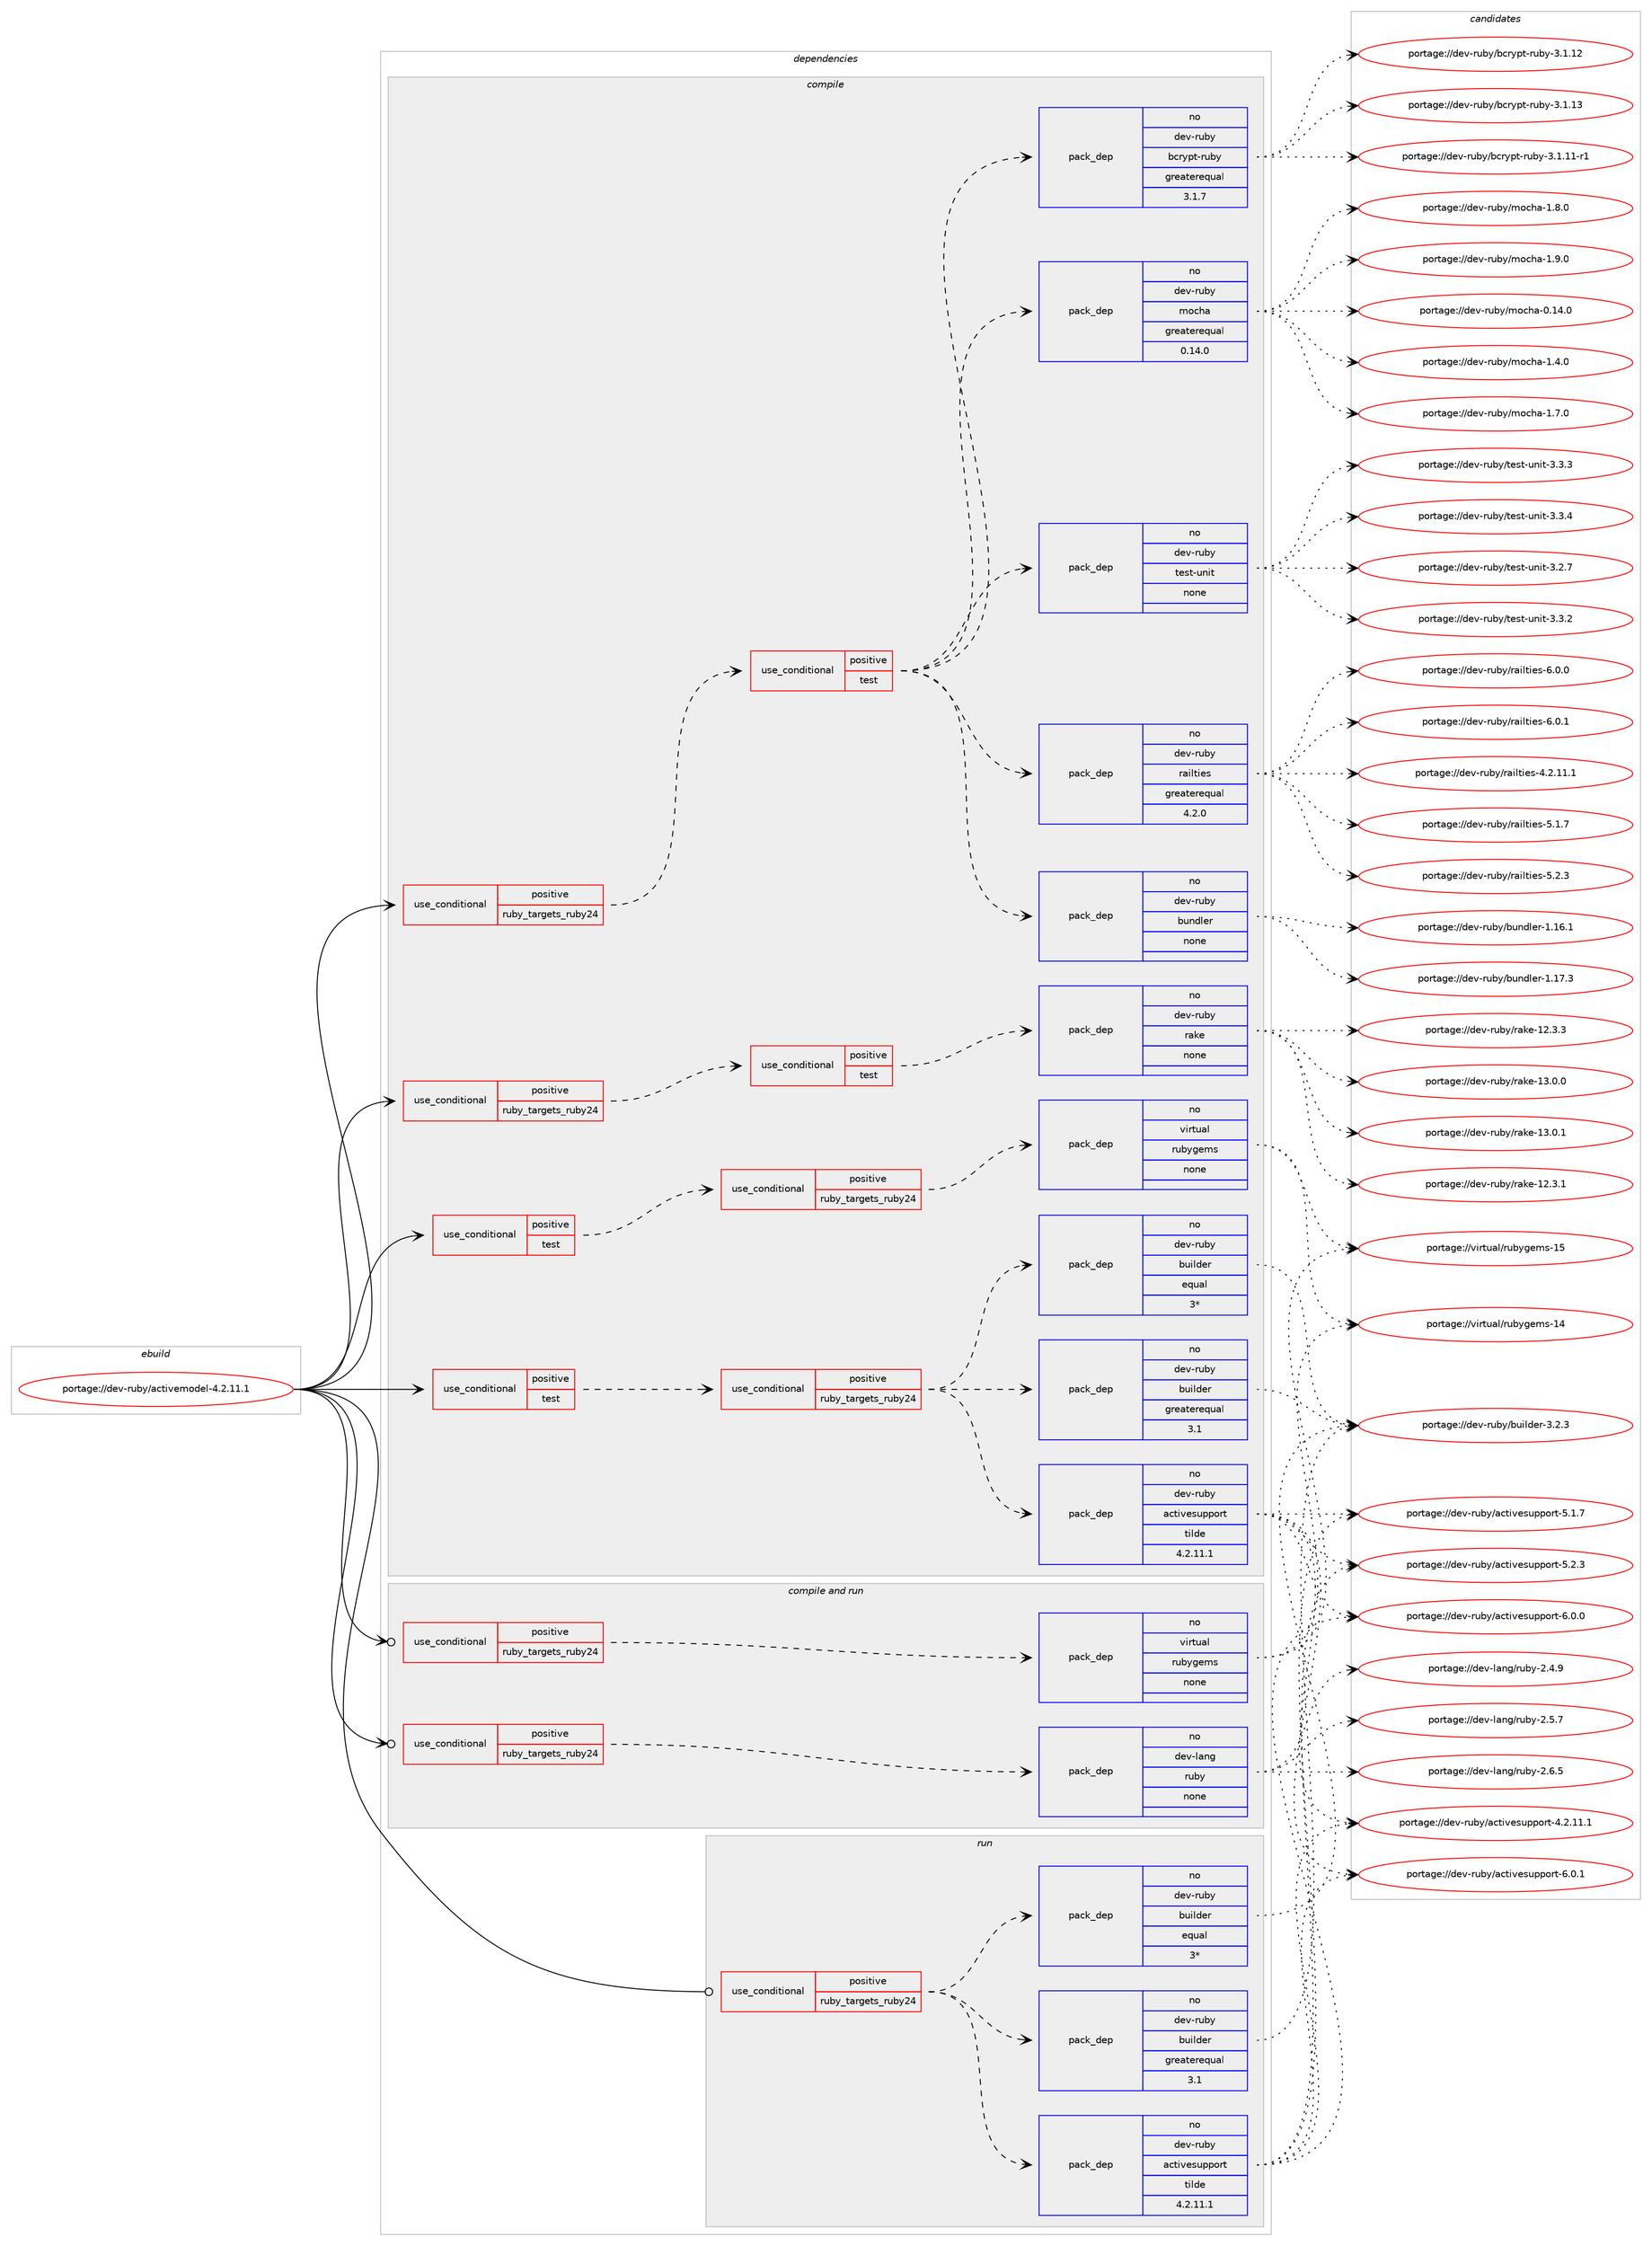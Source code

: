 digraph prolog {

# *************
# Graph options
# *************

newrank=true;
concentrate=true;
compound=true;
graph [rankdir=LR,fontname=Helvetica,fontsize=10,ranksep=1.5];#, ranksep=2.5, nodesep=0.2];
edge  [arrowhead=vee];
node  [fontname=Helvetica,fontsize=10];

# **********
# The ebuild
# **********

subgraph cluster_leftcol {
color=gray;
rank=same;
label=<<i>ebuild</i>>;
id [label="portage://dev-ruby/activemodel-4.2.11.1", color=red, width=4, href="../dev-ruby/activemodel-4.2.11.1.svg"];
}

# ****************
# The dependencies
# ****************

subgraph cluster_midcol {
color=gray;
label=<<i>dependencies</i>>;
subgraph cluster_compile {
fillcolor="#eeeeee";
style=filled;
label=<<i>compile</i>>;
subgraph cond46455 {
dependency209877 [label=<<TABLE BORDER="0" CELLBORDER="1" CELLSPACING="0" CELLPADDING="4"><TR><TD ROWSPAN="3" CELLPADDING="10">use_conditional</TD></TR><TR><TD>positive</TD></TR><TR><TD>ruby_targets_ruby24</TD></TR></TABLE>>, shape=none, color=red];
subgraph cond46456 {
dependency209878 [label=<<TABLE BORDER="0" CELLBORDER="1" CELLSPACING="0" CELLPADDING="4"><TR><TD ROWSPAN="3" CELLPADDING="10">use_conditional</TD></TR><TR><TD>positive</TD></TR><TR><TD>test</TD></TR></TABLE>>, shape=none, color=red];
subgraph pack159984 {
dependency209879 [label=<<TABLE BORDER="0" CELLBORDER="1" CELLSPACING="0" CELLPADDING="4" WIDTH="220"><TR><TD ROWSPAN="6" CELLPADDING="30">pack_dep</TD></TR><TR><TD WIDTH="110">no</TD></TR><TR><TD>dev-ruby</TD></TR><TR><TD>bundler</TD></TR><TR><TD>none</TD></TR><TR><TD></TD></TR></TABLE>>, shape=none, color=blue];
}
dependency209878:e -> dependency209879:w [weight=20,style="dashed",arrowhead="vee"];
subgraph pack159985 {
dependency209880 [label=<<TABLE BORDER="0" CELLBORDER="1" CELLSPACING="0" CELLPADDING="4" WIDTH="220"><TR><TD ROWSPAN="6" CELLPADDING="30">pack_dep</TD></TR><TR><TD WIDTH="110">no</TD></TR><TR><TD>dev-ruby</TD></TR><TR><TD>railties</TD></TR><TR><TD>greaterequal</TD></TR><TR><TD>4.2.0</TD></TR></TABLE>>, shape=none, color=blue];
}
dependency209878:e -> dependency209880:w [weight=20,style="dashed",arrowhead="vee"];
subgraph pack159986 {
dependency209881 [label=<<TABLE BORDER="0" CELLBORDER="1" CELLSPACING="0" CELLPADDING="4" WIDTH="220"><TR><TD ROWSPAN="6" CELLPADDING="30">pack_dep</TD></TR><TR><TD WIDTH="110">no</TD></TR><TR><TD>dev-ruby</TD></TR><TR><TD>test-unit</TD></TR><TR><TD>none</TD></TR><TR><TD></TD></TR></TABLE>>, shape=none, color=blue];
}
dependency209878:e -> dependency209881:w [weight=20,style="dashed",arrowhead="vee"];
subgraph pack159987 {
dependency209882 [label=<<TABLE BORDER="0" CELLBORDER="1" CELLSPACING="0" CELLPADDING="4" WIDTH="220"><TR><TD ROWSPAN="6" CELLPADDING="30">pack_dep</TD></TR><TR><TD WIDTH="110">no</TD></TR><TR><TD>dev-ruby</TD></TR><TR><TD>mocha</TD></TR><TR><TD>greaterequal</TD></TR><TR><TD>0.14.0</TD></TR></TABLE>>, shape=none, color=blue];
}
dependency209878:e -> dependency209882:w [weight=20,style="dashed",arrowhead="vee"];
subgraph pack159988 {
dependency209883 [label=<<TABLE BORDER="0" CELLBORDER="1" CELLSPACING="0" CELLPADDING="4" WIDTH="220"><TR><TD ROWSPAN="6" CELLPADDING="30">pack_dep</TD></TR><TR><TD WIDTH="110">no</TD></TR><TR><TD>dev-ruby</TD></TR><TR><TD>bcrypt-ruby</TD></TR><TR><TD>greaterequal</TD></TR><TR><TD>3.1.7</TD></TR></TABLE>>, shape=none, color=blue];
}
dependency209878:e -> dependency209883:w [weight=20,style="dashed",arrowhead="vee"];
}
dependency209877:e -> dependency209878:w [weight=20,style="dashed",arrowhead="vee"];
}
id:e -> dependency209877:w [weight=20,style="solid",arrowhead="vee"];
subgraph cond46457 {
dependency209884 [label=<<TABLE BORDER="0" CELLBORDER="1" CELLSPACING="0" CELLPADDING="4"><TR><TD ROWSPAN="3" CELLPADDING="10">use_conditional</TD></TR><TR><TD>positive</TD></TR><TR><TD>ruby_targets_ruby24</TD></TR></TABLE>>, shape=none, color=red];
subgraph cond46458 {
dependency209885 [label=<<TABLE BORDER="0" CELLBORDER="1" CELLSPACING="0" CELLPADDING="4"><TR><TD ROWSPAN="3" CELLPADDING="10">use_conditional</TD></TR><TR><TD>positive</TD></TR><TR><TD>test</TD></TR></TABLE>>, shape=none, color=red];
subgraph pack159989 {
dependency209886 [label=<<TABLE BORDER="0" CELLBORDER="1" CELLSPACING="0" CELLPADDING="4" WIDTH="220"><TR><TD ROWSPAN="6" CELLPADDING="30">pack_dep</TD></TR><TR><TD WIDTH="110">no</TD></TR><TR><TD>dev-ruby</TD></TR><TR><TD>rake</TD></TR><TR><TD>none</TD></TR><TR><TD></TD></TR></TABLE>>, shape=none, color=blue];
}
dependency209885:e -> dependency209886:w [weight=20,style="dashed",arrowhead="vee"];
}
dependency209884:e -> dependency209885:w [weight=20,style="dashed",arrowhead="vee"];
}
id:e -> dependency209884:w [weight=20,style="solid",arrowhead="vee"];
subgraph cond46459 {
dependency209887 [label=<<TABLE BORDER="0" CELLBORDER="1" CELLSPACING="0" CELLPADDING="4"><TR><TD ROWSPAN="3" CELLPADDING="10">use_conditional</TD></TR><TR><TD>positive</TD></TR><TR><TD>test</TD></TR></TABLE>>, shape=none, color=red];
subgraph cond46460 {
dependency209888 [label=<<TABLE BORDER="0" CELLBORDER="1" CELLSPACING="0" CELLPADDING="4"><TR><TD ROWSPAN="3" CELLPADDING="10">use_conditional</TD></TR><TR><TD>positive</TD></TR><TR><TD>ruby_targets_ruby24</TD></TR></TABLE>>, shape=none, color=red];
subgraph pack159990 {
dependency209889 [label=<<TABLE BORDER="0" CELLBORDER="1" CELLSPACING="0" CELLPADDING="4" WIDTH="220"><TR><TD ROWSPAN="6" CELLPADDING="30">pack_dep</TD></TR><TR><TD WIDTH="110">no</TD></TR><TR><TD>dev-ruby</TD></TR><TR><TD>activesupport</TD></TR><TR><TD>tilde</TD></TR><TR><TD>4.2.11.1</TD></TR></TABLE>>, shape=none, color=blue];
}
dependency209888:e -> dependency209889:w [weight=20,style="dashed",arrowhead="vee"];
subgraph pack159991 {
dependency209890 [label=<<TABLE BORDER="0" CELLBORDER="1" CELLSPACING="0" CELLPADDING="4" WIDTH="220"><TR><TD ROWSPAN="6" CELLPADDING="30">pack_dep</TD></TR><TR><TD WIDTH="110">no</TD></TR><TR><TD>dev-ruby</TD></TR><TR><TD>builder</TD></TR><TR><TD>greaterequal</TD></TR><TR><TD>3.1</TD></TR></TABLE>>, shape=none, color=blue];
}
dependency209888:e -> dependency209890:w [weight=20,style="dashed",arrowhead="vee"];
subgraph pack159992 {
dependency209891 [label=<<TABLE BORDER="0" CELLBORDER="1" CELLSPACING="0" CELLPADDING="4" WIDTH="220"><TR><TD ROWSPAN="6" CELLPADDING="30">pack_dep</TD></TR><TR><TD WIDTH="110">no</TD></TR><TR><TD>dev-ruby</TD></TR><TR><TD>builder</TD></TR><TR><TD>equal</TD></TR><TR><TD>3*</TD></TR></TABLE>>, shape=none, color=blue];
}
dependency209888:e -> dependency209891:w [weight=20,style="dashed",arrowhead="vee"];
}
dependency209887:e -> dependency209888:w [weight=20,style="dashed",arrowhead="vee"];
}
id:e -> dependency209887:w [weight=20,style="solid",arrowhead="vee"];
subgraph cond46461 {
dependency209892 [label=<<TABLE BORDER="0" CELLBORDER="1" CELLSPACING="0" CELLPADDING="4"><TR><TD ROWSPAN="3" CELLPADDING="10">use_conditional</TD></TR><TR><TD>positive</TD></TR><TR><TD>test</TD></TR></TABLE>>, shape=none, color=red];
subgraph cond46462 {
dependency209893 [label=<<TABLE BORDER="0" CELLBORDER="1" CELLSPACING="0" CELLPADDING="4"><TR><TD ROWSPAN="3" CELLPADDING="10">use_conditional</TD></TR><TR><TD>positive</TD></TR><TR><TD>ruby_targets_ruby24</TD></TR></TABLE>>, shape=none, color=red];
subgraph pack159993 {
dependency209894 [label=<<TABLE BORDER="0" CELLBORDER="1" CELLSPACING="0" CELLPADDING="4" WIDTH="220"><TR><TD ROWSPAN="6" CELLPADDING="30">pack_dep</TD></TR><TR><TD WIDTH="110">no</TD></TR><TR><TD>virtual</TD></TR><TR><TD>rubygems</TD></TR><TR><TD>none</TD></TR><TR><TD></TD></TR></TABLE>>, shape=none, color=blue];
}
dependency209893:e -> dependency209894:w [weight=20,style="dashed",arrowhead="vee"];
}
dependency209892:e -> dependency209893:w [weight=20,style="dashed",arrowhead="vee"];
}
id:e -> dependency209892:w [weight=20,style="solid",arrowhead="vee"];
}
subgraph cluster_compileandrun {
fillcolor="#eeeeee";
style=filled;
label=<<i>compile and run</i>>;
subgraph cond46463 {
dependency209895 [label=<<TABLE BORDER="0" CELLBORDER="1" CELLSPACING="0" CELLPADDING="4"><TR><TD ROWSPAN="3" CELLPADDING="10">use_conditional</TD></TR><TR><TD>positive</TD></TR><TR><TD>ruby_targets_ruby24</TD></TR></TABLE>>, shape=none, color=red];
subgraph pack159994 {
dependency209896 [label=<<TABLE BORDER="0" CELLBORDER="1" CELLSPACING="0" CELLPADDING="4" WIDTH="220"><TR><TD ROWSPAN="6" CELLPADDING="30">pack_dep</TD></TR><TR><TD WIDTH="110">no</TD></TR><TR><TD>dev-lang</TD></TR><TR><TD>ruby</TD></TR><TR><TD>none</TD></TR><TR><TD></TD></TR></TABLE>>, shape=none, color=blue];
}
dependency209895:e -> dependency209896:w [weight=20,style="dashed",arrowhead="vee"];
}
id:e -> dependency209895:w [weight=20,style="solid",arrowhead="odotvee"];
subgraph cond46464 {
dependency209897 [label=<<TABLE BORDER="0" CELLBORDER="1" CELLSPACING="0" CELLPADDING="4"><TR><TD ROWSPAN="3" CELLPADDING="10">use_conditional</TD></TR><TR><TD>positive</TD></TR><TR><TD>ruby_targets_ruby24</TD></TR></TABLE>>, shape=none, color=red];
subgraph pack159995 {
dependency209898 [label=<<TABLE BORDER="0" CELLBORDER="1" CELLSPACING="0" CELLPADDING="4" WIDTH="220"><TR><TD ROWSPAN="6" CELLPADDING="30">pack_dep</TD></TR><TR><TD WIDTH="110">no</TD></TR><TR><TD>virtual</TD></TR><TR><TD>rubygems</TD></TR><TR><TD>none</TD></TR><TR><TD></TD></TR></TABLE>>, shape=none, color=blue];
}
dependency209897:e -> dependency209898:w [weight=20,style="dashed",arrowhead="vee"];
}
id:e -> dependency209897:w [weight=20,style="solid",arrowhead="odotvee"];
}
subgraph cluster_run {
fillcolor="#eeeeee";
style=filled;
label=<<i>run</i>>;
subgraph cond46465 {
dependency209899 [label=<<TABLE BORDER="0" CELLBORDER="1" CELLSPACING="0" CELLPADDING="4"><TR><TD ROWSPAN="3" CELLPADDING="10">use_conditional</TD></TR><TR><TD>positive</TD></TR><TR><TD>ruby_targets_ruby24</TD></TR></TABLE>>, shape=none, color=red];
subgraph pack159996 {
dependency209900 [label=<<TABLE BORDER="0" CELLBORDER="1" CELLSPACING="0" CELLPADDING="4" WIDTH="220"><TR><TD ROWSPAN="6" CELLPADDING="30">pack_dep</TD></TR><TR><TD WIDTH="110">no</TD></TR><TR><TD>dev-ruby</TD></TR><TR><TD>activesupport</TD></TR><TR><TD>tilde</TD></TR><TR><TD>4.2.11.1</TD></TR></TABLE>>, shape=none, color=blue];
}
dependency209899:e -> dependency209900:w [weight=20,style="dashed",arrowhead="vee"];
subgraph pack159997 {
dependency209901 [label=<<TABLE BORDER="0" CELLBORDER="1" CELLSPACING="0" CELLPADDING="4" WIDTH="220"><TR><TD ROWSPAN="6" CELLPADDING="30">pack_dep</TD></TR><TR><TD WIDTH="110">no</TD></TR><TR><TD>dev-ruby</TD></TR><TR><TD>builder</TD></TR><TR><TD>greaterequal</TD></TR><TR><TD>3.1</TD></TR></TABLE>>, shape=none, color=blue];
}
dependency209899:e -> dependency209901:w [weight=20,style="dashed",arrowhead="vee"];
subgraph pack159998 {
dependency209902 [label=<<TABLE BORDER="0" CELLBORDER="1" CELLSPACING="0" CELLPADDING="4" WIDTH="220"><TR><TD ROWSPAN="6" CELLPADDING="30">pack_dep</TD></TR><TR><TD WIDTH="110">no</TD></TR><TR><TD>dev-ruby</TD></TR><TR><TD>builder</TD></TR><TR><TD>equal</TD></TR><TR><TD>3*</TD></TR></TABLE>>, shape=none, color=blue];
}
dependency209899:e -> dependency209902:w [weight=20,style="dashed",arrowhead="vee"];
}
id:e -> dependency209899:w [weight=20,style="solid",arrowhead="odot"];
}
}

# **************
# The candidates
# **************

subgraph cluster_choices {
rank=same;
color=gray;
label=<<i>candidates</i>>;

subgraph choice159984 {
color=black;
nodesep=1;
choiceportage1001011184511411798121479811711010010810111445494649544649 [label="portage://dev-ruby/bundler-1.16.1", color=red, width=4,href="../dev-ruby/bundler-1.16.1.svg"];
choiceportage1001011184511411798121479811711010010810111445494649554651 [label="portage://dev-ruby/bundler-1.17.3", color=red, width=4,href="../dev-ruby/bundler-1.17.3.svg"];
dependency209879:e -> choiceportage1001011184511411798121479811711010010810111445494649544649:w [style=dotted,weight="100"];
dependency209879:e -> choiceportage1001011184511411798121479811711010010810111445494649554651:w [style=dotted,weight="100"];
}
subgraph choice159985 {
color=black;
nodesep=1;
choiceportage10010111845114117981214711497105108116105101115455246504649494649 [label="portage://dev-ruby/railties-4.2.11.1", color=red, width=4,href="../dev-ruby/railties-4.2.11.1.svg"];
choiceportage10010111845114117981214711497105108116105101115455346494655 [label="portage://dev-ruby/railties-5.1.7", color=red, width=4,href="../dev-ruby/railties-5.1.7.svg"];
choiceportage10010111845114117981214711497105108116105101115455346504651 [label="portage://dev-ruby/railties-5.2.3", color=red, width=4,href="../dev-ruby/railties-5.2.3.svg"];
choiceportage10010111845114117981214711497105108116105101115455446484648 [label="portage://dev-ruby/railties-6.0.0", color=red, width=4,href="../dev-ruby/railties-6.0.0.svg"];
choiceportage10010111845114117981214711497105108116105101115455446484649 [label="portage://dev-ruby/railties-6.0.1", color=red, width=4,href="../dev-ruby/railties-6.0.1.svg"];
dependency209880:e -> choiceportage10010111845114117981214711497105108116105101115455246504649494649:w [style=dotted,weight="100"];
dependency209880:e -> choiceportage10010111845114117981214711497105108116105101115455346494655:w [style=dotted,weight="100"];
dependency209880:e -> choiceportage10010111845114117981214711497105108116105101115455346504651:w [style=dotted,weight="100"];
dependency209880:e -> choiceportage10010111845114117981214711497105108116105101115455446484648:w [style=dotted,weight="100"];
dependency209880:e -> choiceportage10010111845114117981214711497105108116105101115455446484649:w [style=dotted,weight="100"];
}
subgraph choice159986 {
color=black;
nodesep=1;
choiceportage10010111845114117981214711610111511645117110105116455146504655 [label="portage://dev-ruby/test-unit-3.2.7", color=red, width=4,href="../dev-ruby/test-unit-3.2.7.svg"];
choiceportage10010111845114117981214711610111511645117110105116455146514650 [label="portage://dev-ruby/test-unit-3.3.2", color=red, width=4,href="../dev-ruby/test-unit-3.3.2.svg"];
choiceportage10010111845114117981214711610111511645117110105116455146514651 [label="portage://dev-ruby/test-unit-3.3.3", color=red, width=4,href="../dev-ruby/test-unit-3.3.3.svg"];
choiceportage10010111845114117981214711610111511645117110105116455146514652 [label="portage://dev-ruby/test-unit-3.3.4", color=red, width=4,href="../dev-ruby/test-unit-3.3.4.svg"];
dependency209881:e -> choiceportage10010111845114117981214711610111511645117110105116455146504655:w [style=dotted,weight="100"];
dependency209881:e -> choiceportage10010111845114117981214711610111511645117110105116455146514650:w [style=dotted,weight="100"];
dependency209881:e -> choiceportage10010111845114117981214711610111511645117110105116455146514651:w [style=dotted,weight="100"];
dependency209881:e -> choiceportage10010111845114117981214711610111511645117110105116455146514652:w [style=dotted,weight="100"];
}
subgraph choice159987 {
color=black;
nodesep=1;
choiceportage100101118451141179812147109111991049745484649524648 [label="portage://dev-ruby/mocha-0.14.0", color=red, width=4,href="../dev-ruby/mocha-0.14.0.svg"];
choiceportage1001011184511411798121471091119910497454946524648 [label="portage://dev-ruby/mocha-1.4.0", color=red, width=4,href="../dev-ruby/mocha-1.4.0.svg"];
choiceportage1001011184511411798121471091119910497454946554648 [label="portage://dev-ruby/mocha-1.7.0", color=red, width=4,href="../dev-ruby/mocha-1.7.0.svg"];
choiceportage1001011184511411798121471091119910497454946564648 [label="portage://dev-ruby/mocha-1.8.0", color=red, width=4,href="../dev-ruby/mocha-1.8.0.svg"];
choiceportage1001011184511411798121471091119910497454946574648 [label="portage://dev-ruby/mocha-1.9.0", color=red, width=4,href="../dev-ruby/mocha-1.9.0.svg"];
dependency209882:e -> choiceportage100101118451141179812147109111991049745484649524648:w [style=dotted,weight="100"];
dependency209882:e -> choiceportage1001011184511411798121471091119910497454946524648:w [style=dotted,weight="100"];
dependency209882:e -> choiceportage1001011184511411798121471091119910497454946554648:w [style=dotted,weight="100"];
dependency209882:e -> choiceportage1001011184511411798121471091119910497454946564648:w [style=dotted,weight="100"];
dependency209882:e -> choiceportage1001011184511411798121471091119910497454946574648:w [style=dotted,weight="100"];
}
subgraph choice159988 {
color=black;
nodesep=1;
choiceportage10010111845114117981214798991141211121164511411798121455146494649494511449 [label="portage://dev-ruby/bcrypt-ruby-3.1.11-r1", color=red, width=4,href="../dev-ruby/bcrypt-ruby-3.1.11-r1.svg"];
choiceportage1001011184511411798121479899114121112116451141179812145514649464950 [label="portage://dev-ruby/bcrypt-ruby-3.1.12", color=red, width=4,href="../dev-ruby/bcrypt-ruby-3.1.12.svg"];
choiceportage1001011184511411798121479899114121112116451141179812145514649464951 [label="portage://dev-ruby/bcrypt-ruby-3.1.13", color=red, width=4,href="../dev-ruby/bcrypt-ruby-3.1.13.svg"];
dependency209883:e -> choiceportage10010111845114117981214798991141211121164511411798121455146494649494511449:w [style=dotted,weight="100"];
dependency209883:e -> choiceportage1001011184511411798121479899114121112116451141179812145514649464950:w [style=dotted,weight="100"];
dependency209883:e -> choiceportage1001011184511411798121479899114121112116451141179812145514649464951:w [style=dotted,weight="100"];
}
subgraph choice159989 {
color=black;
nodesep=1;
choiceportage1001011184511411798121471149710710145495046514649 [label="portage://dev-ruby/rake-12.3.1", color=red, width=4,href="../dev-ruby/rake-12.3.1.svg"];
choiceportage1001011184511411798121471149710710145495046514651 [label="portage://dev-ruby/rake-12.3.3", color=red, width=4,href="../dev-ruby/rake-12.3.3.svg"];
choiceportage1001011184511411798121471149710710145495146484648 [label="portage://dev-ruby/rake-13.0.0", color=red, width=4,href="../dev-ruby/rake-13.0.0.svg"];
choiceportage1001011184511411798121471149710710145495146484649 [label="portage://dev-ruby/rake-13.0.1", color=red, width=4,href="../dev-ruby/rake-13.0.1.svg"];
dependency209886:e -> choiceportage1001011184511411798121471149710710145495046514649:w [style=dotted,weight="100"];
dependency209886:e -> choiceportage1001011184511411798121471149710710145495046514651:w [style=dotted,weight="100"];
dependency209886:e -> choiceportage1001011184511411798121471149710710145495146484648:w [style=dotted,weight="100"];
dependency209886:e -> choiceportage1001011184511411798121471149710710145495146484649:w [style=dotted,weight="100"];
}
subgraph choice159990 {
color=black;
nodesep=1;
choiceportage1001011184511411798121479799116105118101115117112112111114116455246504649494649 [label="portage://dev-ruby/activesupport-4.2.11.1", color=red, width=4,href="../dev-ruby/activesupport-4.2.11.1.svg"];
choiceportage1001011184511411798121479799116105118101115117112112111114116455346494655 [label="portage://dev-ruby/activesupport-5.1.7", color=red, width=4,href="../dev-ruby/activesupport-5.1.7.svg"];
choiceportage1001011184511411798121479799116105118101115117112112111114116455346504651 [label="portage://dev-ruby/activesupport-5.2.3", color=red, width=4,href="../dev-ruby/activesupport-5.2.3.svg"];
choiceportage1001011184511411798121479799116105118101115117112112111114116455446484648 [label="portage://dev-ruby/activesupport-6.0.0", color=red, width=4,href="../dev-ruby/activesupport-6.0.0.svg"];
choiceportage1001011184511411798121479799116105118101115117112112111114116455446484649 [label="portage://dev-ruby/activesupport-6.0.1", color=red, width=4,href="../dev-ruby/activesupport-6.0.1.svg"];
dependency209889:e -> choiceportage1001011184511411798121479799116105118101115117112112111114116455246504649494649:w [style=dotted,weight="100"];
dependency209889:e -> choiceportage1001011184511411798121479799116105118101115117112112111114116455346494655:w [style=dotted,weight="100"];
dependency209889:e -> choiceportage1001011184511411798121479799116105118101115117112112111114116455346504651:w [style=dotted,weight="100"];
dependency209889:e -> choiceportage1001011184511411798121479799116105118101115117112112111114116455446484648:w [style=dotted,weight="100"];
dependency209889:e -> choiceportage1001011184511411798121479799116105118101115117112112111114116455446484649:w [style=dotted,weight="100"];
}
subgraph choice159991 {
color=black;
nodesep=1;
choiceportage10010111845114117981214798117105108100101114455146504651 [label="portage://dev-ruby/builder-3.2.3", color=red, width=4,href="../dev-ruby/builder-3.2.3.svg"];
dependency209890:e -> choiceportage10010111845114117981214798117105108100101114455146504651:w [style=dotted,weight="100"];
}
subgraph choice159992 {
color=black;
nodesep=1;
choiceportage10010111845114117981214798117105108100101114455146504651 [label="portage://dev-ruby/builder-3.2.3", color=red, width=4,href="../dev-ruby/builder-3.2.3.svg"];
dependency209891:e -> choiceportage10010111845114117981214798117105108100101114455146504651:w [style=dotted,weight="100"];
}
subgraph choice159993 {
color=black;
nodesep=1;
choiceportage118105114116117971084711411798121103101109115454952 [label="portage://virtual/rubygems-14", color=red, width=4,href="../virtual/rubygems-14.svg"];
choiceportage118105114116117971084711411798121103101109115454953 [label="portage://virtual/rubygems-15", color=red, width=4,href="../virtual/rubygems-15.svg"];
dependency209894:e -> choiceportage118105114116117971084711411798121103101109115454952:w [style=dotted,weight="100"];
dependency209894:e -> choiceportage118105114116117971084711411798121103101109115454953:w [style=dotted,weight="100"];
}
subgraph choice159994 {
color=black;
nodesep=1;
choiceportage10010111845108971101034711411798121455046524657 [label="portage://dev-lang/ruby-2.4.9", color=red, width=4,href="../dev-lang/ruby-2.4.9.svg"];
choiceportage10010111845108971101034711411798121455046534655 [label="portage://dev-lang/ruby-2.5.7", color=red, width=4,href="../dev-lang/ruby-2.5.7.svg"];
choiceportage10010111845108971101034711411798121455046544653 [label="portage://dev-lang/ruby-2.6.5", color=red, width=4,href="../dev-lang/ruby-2.6.5.svg"];
dependency209896:e -> choiceportage10010111845108971101034711411798121455046524657:w [style=dotted,weight="100"];
dependency209896:e -> choiceportage10010111845108971101034711411798121455046534655:w [style=dotted,weight="100"];
dependency209896:e -> choiceportage10010111845108971101034711411798121455046544653:w [style=dotted,weight="100"];
}
subgraph choice159995 {
color=black;
nodesep=1;
choiceportage118105114116117971084711411798121103101109115454952 [label="portage://virtual/rubygems-14", color=red, width=4,href="../virtual/rubygems-14.svg"];
choiceportage118105114116117971084711411798121103101109115454953 [label="portage://virtual/rubygems-15", color=red, width=4,href="../virtual/rubygems-15.svg"];
dependency209898:e -> choiceportage118105114116117971084711411798121103101109115454952:w [style=dotted,weight="100"];
dependency209898:e -> choiceportage118105114116117971084711411798121103101109115454953:w [style=dotted,weight="100"];
}
subgraph choice159996 {
color=black;
nodesep=1;
choiceportage1001011184511411798121479799116105118101115117112112111114116455246504649494649 [label="portage://dev-ruby/activesupport-4.2.11.1", color=red, width=4,href="../dev-ruby/activesupport-4.2.11.1.svg"];
choiceportage1001011184511411798121479799116105118101115117112112111114116455346494655 [label="portage://dev-ruby/activesupport-5.1.7", color=red, width=4,href="../dev-ruby/activesupport-5.1.7.svg"];
choiceportage1001011184511411798121479799116105118101115117112112111114116455346504651 [label="portage://dev-ruby/activesupport-5.2.3", color=red, width=4,href="../dev-ruby/activesupport-5.2.3.svg"];
choiceportage1001011184511411798121479799116105118101115117112112111114116455446484648 [label="portage://dev-ruby/activesupport-6.0.0", color=red, width=4,href="../dev-ruby/activesupport-6.0.0.svg"];
choiceportage1001011184511411798121479799116105118101115117112112111114116455446484649 [label="portage://dev-ruby/activesupport-6.0.1", color=red, width=4,href="../dev-ruby/activesupport-6.0.1.svg"];
dependency209900:e -> choiceportage1001011184511411798121479799116105118101115117112112111114116455246504649494649:w [style=dotted,weight="100"];
dependency209900:e -> choiceportage1001011184511411798121479799116105118101115117112112111114116455346494655:w [style=dotted,weight="100"];
dependency209900:e -> choiceportage1001011184511411798121479799116105118101115117112112111114116455346504651:w [style=dotted,weight="100"];
dependency209900:e -> choiceportage1001011184511411798121479799116105118101115117112112111114116455446484648:w [style=dotted,weight="100"];
dependency209900:e -> choiceportage1001011184511411798121479799116105118101115117112112111114116455446484649:w [style=dotted,weight="100"];
}
subgraph choice159997 {
color=black;
nodesep=1;
choiceportage10010111845114117981214798117105108100101114455146504651 [label="portage://dev-ruby/builder-3.2.3", color=red, width=4,href="../dev-ruby/builder-3.2.3.svg"];
dependency209901:e -> choiceportage10010111845114117981214798117105108100101114455146504651:w [style=dotted,weight="100"];
}
subgraph choice159998 {
color=black;
nodesep=1;
choiceportage10010111845114117981214798117105108100101114455146504651 [label="portage://dev-ruby/builder-3.2.3", color=red, width=4,href="../dev-ruby/builder-3.2.3.svg"];
dependency209902:e -> choiceportage10010111845114117981214798117105108100101114455146504651:w [style=dotted,weight="100"];
}
}

}
